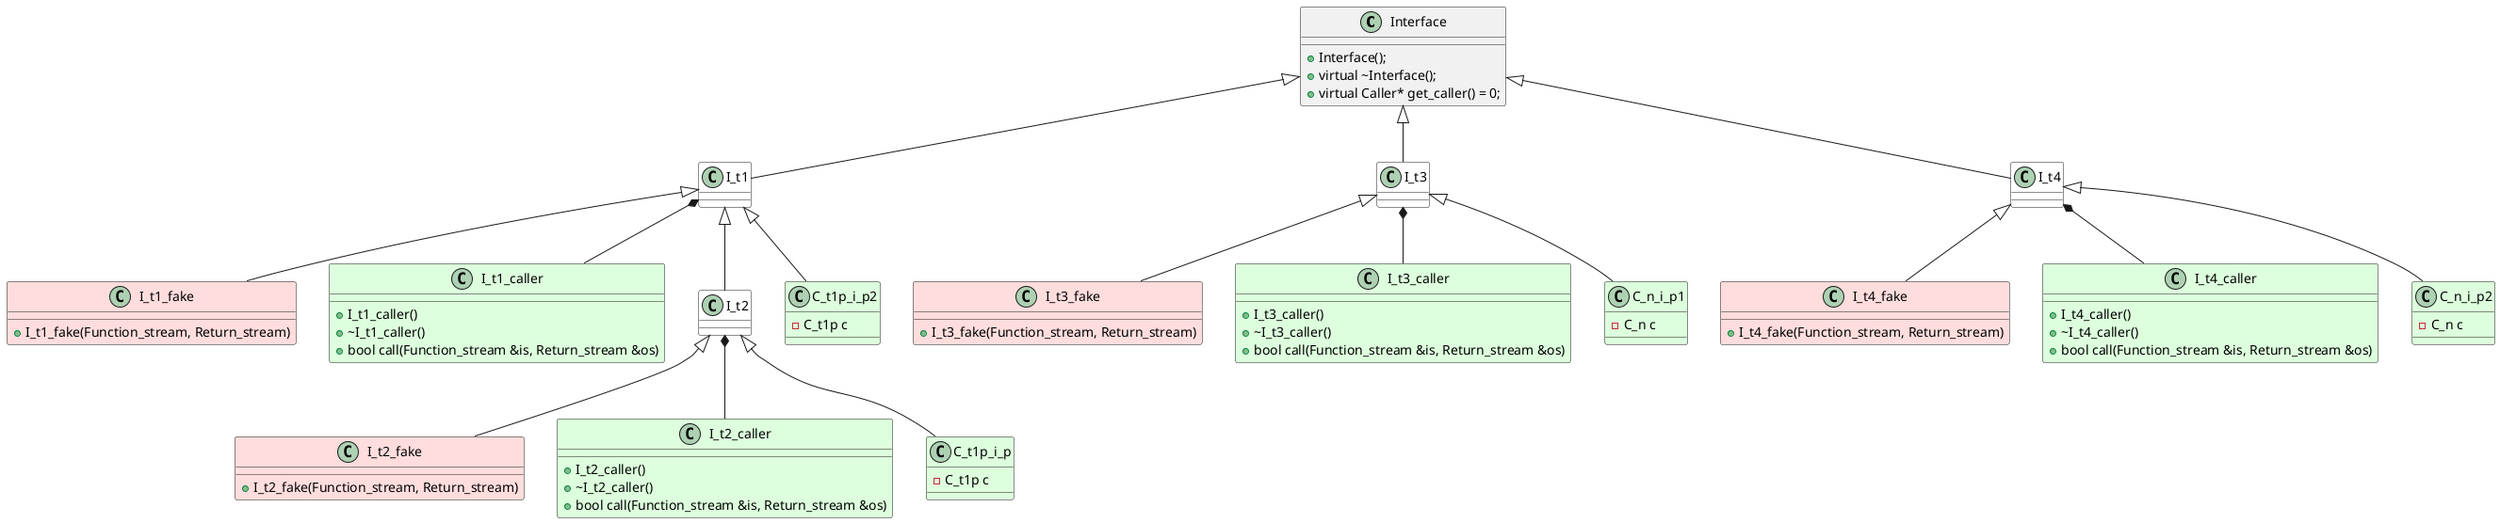 @startuml

Class Interface {
  + Interface();
  + virtual ~Interface();
  + virtual Caller* get_caller() = 0;
}


Class I_t1 #FFFFFF {

}

Class I_t1_fake #FFDDDD {
      + I_t1_fake(Function_stream, Return_stream)
}

I_t1 <|-- I_t1_fake

Class I_t1_caller #DDFFDD {
      + I_t1_caller()
      + ~I_t1_caller()
      + bool call(Function_stream &is, Return_stream &os)
}

I_t1 *-- I_t1_caller




Interface <|-- I_t1



Class I_t3 #FFFFFF {

}

Class I_t3_fake #FFDDDD {
      + I_t3_fake(Function_stream, Return_stream)
}

I_t3 <|-- I_t3_fake

Class I_t3_caller #DDFFDD {
      + I_t3_caller()
      + ~I_t3_caller()
      + bool call(Function_stream &is, Return_stream &os)
}

I_t3 *-- I_t3_caller




Interface <|-- I_t3



Class I_t4 #FFFFFF {

}

Class I_t4_fake #FFDDDD {
      + I_t4_fake(Function_stream, Return_stream)
}

I_t4 <|-- I_t4_fake

Class I_t4_caller #DDFFDD {
      + I_t4_caller()
      + ~I_t4_caller()
      + bool call(Function_stream &is, Return_stream &os)
}

I_t4 *-- I_t4_caller




Interface <|-- I_t4



Class I_t2 #FFFFFF {

}

Class I_t2_fake #FFDDDD {
      + I_t2_fake(Function_stream, Return_stream)
}

I_t2 <|-- I_t2_fake

Class I_t2_caller #DDFFDD {
      + I_t2_caller()
      + ~I_t2_caller()
      + bool call(Function_stream &is, Return_stream &os)
}

I_t2 *-- I_t2_caller




I_t1 <|-- I_t2






class C_t1p_i_p #DDFFDD {
      - C_t1p c
}
I_t2 <|-- C_t1p_i_p

class C_t1p_i_p2 #DDFFDD {
      - C_t1p c
}
I_t1 <|-- C_t1p_i_p2









class C_n_i_p1 #DDFFDD {
      - C_n c
}
I_t3 <|-- C_n_i_p1

class C_n_i_p2 #DDFFDD {
      - C_n c
}
I_t4 <|-- C_n_i_p2



@enduml